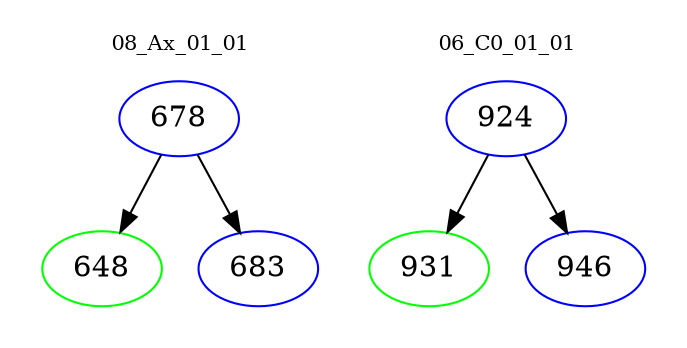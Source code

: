 digraph{
subgraph cluster_0 {
color = white
label = "08_Ax_01_01";
fontsize=10;
T0_678 [label="678", color="blue"]
T0_678 -> T0_648 [color="black"]
T0_648 [label="648", color="green"]
T0_678 -> T0_683 [color="black"]
T0_683 [label="683", color="blue"]
}
subgraph cluster_1 {
color = white
label = "06_C0_01_01";
fontsize=10;
T1_924 [label="924", color="blue"]
T1_924 -> T1_931 [color="black"]
T1_931 [label="931", color="green"]
T1_924 -> T1_946 [color="black"]
T1_946 [label="946", color="blue"]
}
}
